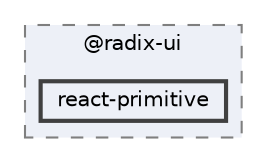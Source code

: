 digraph "C:/Users/arisc/OneDrive/Documents/GitHub/FINAL/EcoEats-Project/node_modules/@radix-ui/react-primitive"
{
 // LATEX_PDF_SIZE
  bgcolor="transparent";
  edge [fontname=Helvetica,fontsize=10,labelfontname=Helvetica,labelfontsize=10];
  node [fontname=Helvetica,fontsize=10,shape=box,height=0.2,width=0.4];
  compound=true
  subgraph clusterdir_ab62ad447ec992f2fe79c76b760e4d1f {
    graph [ bgcolor="#edf0f7", pencolor="grey50", label="@radix-ui", fontname=Helvetica,fontsize=10 style="filled,dashed", URL="dir_ab62ad447ec992f2fe79c76b760e4d1f.html",tooltip=""]
  dir_376557108b4cb44b0bd67097ee9a0a04 [label="react-primitive", fillcolor="#edf0f7", color="grey25", style="filled,bold", URL="dir_376557108b4cb44b0bd67097ee9a0a04.html",tooltip=""];
  }
}
